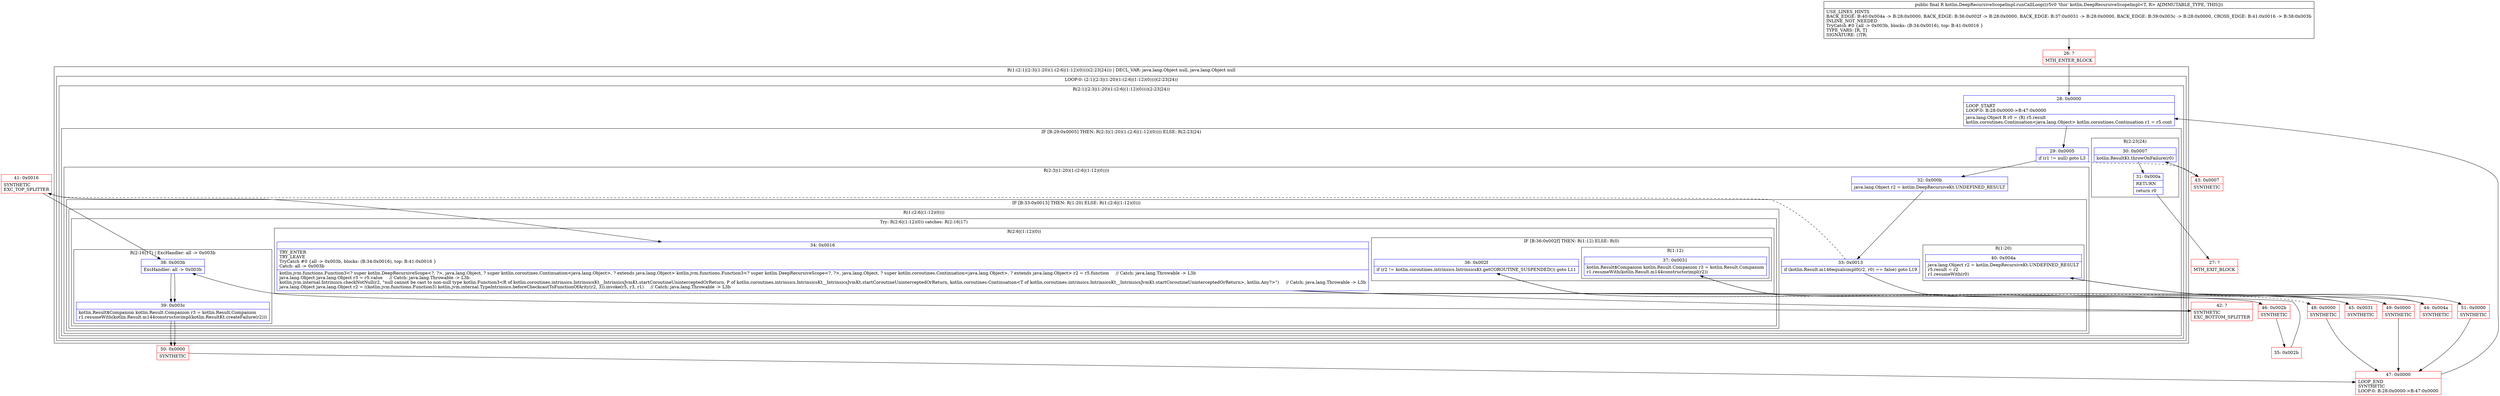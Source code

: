 digraph "CFG forkotlin.DeepRecursiveScopeImpl.runCallLoop()Ljava\/lang\/Object;" {
subgraph cluster_Region_1013515100 {
label = "R(1:(2:1|(2:3|(1:20)(1:(2:6|(1:12)(0))))(2:23|24))) | DECL_VAR: java.lang.Object null, java.lang.Object null\l";
node [shape=record,color=blue];
subgraph cluster_LoopRegion_722883498 {
label = "LOOP:0: (2:1|(2:3|(1:20)(1:(2:6|(1:12)(0))))(2:23|24))";
node [shape=record,color=blue];
subgraph cluster_Region_1074154913 {
label = "R(2:1|(2:3|(1:20)(1:(2:6|(1:12)(0))))(2:23|24))";
node [shape=record,color=blue];
Node_28 [shape=record,label="{28\:\ 0x0000|LOOP_START\lLOOP:0: B:28:0x0000\-\>B:47:0x0000\l|java.lang.Object R r0 = (R) r5.result\lkotlin.coroutines.Continuation\<java.lang.Object\> kotlin.coroutines.Continuation r1 = r5.cont\l}"];
subgraph cluster_IfRegion_1507806090 {
label = "IF [B:29:0x0005] THEN: R(2:3|(1:20)(1:(2:6|(1:12)(0)))) ELSE: R(2:23|24)";
node [shape=record,color=blue];
Node_29 [shape=record,label="{29\:\ 0x0005|if (r1 != null) goto L3\l}"];
subgraph cluster_Region_733815093 {
label = "R(2:3|(1:20)(1:(2:6|(1:12)(0))))";
node [shape=record,color=blue];
Node_32 [shape=record,label="{32\:\ 0x000b|java.lang.Object r2 = kotlin.DeepRecursiveKt.UNDEFINED_RESULT\l}"];
subgraph cluster_IfRegion_1246469546 {
label = "IF [B:33:0x0013] THEN: R(1:20) ELSE: R(1:(2:6|(1:12)(0)))";
node [shape=record,color=blue];
Node_33 [shape=record,label="{33\:\ 0x0013|if (kotlin.Result.m146equalsimpl0(r2, r0) == false) goto L19\l}"];
subgraph cluster_Region_190485807 {
label = "R(1:20)";
node [shape=record,color=blue];
Node_40 [shape=record,label="{40\:\ 0x004a|java.lang.Object r2 = kotlin.DeepRecursiveKt.UNDEFINED_RESULT\lr5.result = r2\lr1.resumeWith(r0)\l}"];
}
subgraph cluster_Region_1908465673 {
label = "R(1:(2:6|(1:12)(0)))";
node [shape=record,color=blue];
subgraph cluster_TryCatchRegion_427728852 {
label = "Try: R(2:6|(1:12)(0)) catches: R(2:16|17)";
node [shape=record,color=blue];
subgraph cluster_Region_1341074390 {
label = "R(2:6|(1:12)(0))";
node [shape=record,color=blue];
Node_34 [shape=record,label="{34\:\ 0x0016|TRY_ENTER\lTRY_LEAVE\lTryCatch #0 \{all \-\> 0x003b, blocks: (B:34:0x0016), top: B:41:0x0016 \}\lCatch: all \-\> 0x003b\l|kotlin.jvm.functions.Function3\<? super kotlin.DeepRecursiveScope\<?, ?\>, java.lang.Object, ? super kotlin.coroutines.Continuation\<java.lang.Object\>, ? extends java.lang.Object\> kotlin.jvm.functions.Function3\<? super kotlin.DeepRecursiveScope\<?, ?\>, java.lang.Object, ? super kotlin.coroutines.Continuation\<java.lang.Object\>, ? extends java.lang.Object\> r2 = r5.function     \/\/ Catch: java.lang.Throwable \-\> L3b\ljava.lang.Object java.lang.Object r3 = r5.value     \/\/ Catch: java.lang.Throwable \-\> L3b\lkotlin.jvm.internal.Intrinsics.checkNotNull(r2, \"null cannot be cast to non\-null type kotlin.Function3\<R of kotlin.coroutines.intrinsics.IntrinsicsKt__IntrinsicsJvmKt.startCoroutineUninterceptedOrReturn, P of kotlin.coroutines.intrinsics.IntrinsicsKt__IntrinsicsJvmKt.startCoroutineUninterceptedOrReturn, kotlin.coroutines.Continuation\<T of kotlin.coroutines.intrinsics.IntrinsicsKt__IntrinsicsJvmKt.startCoroutineUninterceptedOrReturn\>, kotlin.Any?\>\")     \/\/ Catch: java.lang.Throwable \-\> L3b\ljava.lang.Object java.lang.Object r2 = ((kotlin.jvm.functions.Function3) kotlin.jvm.internal.TypeIntrinsics.beforeCheckcastToFunctionOfArity(r2, 3)).invoke(r5, r3, r1)     \/\/ Catch: java.lang.Throwable \-\> L3b\l}"];
subgraph cluster_IfRegion_498732559 {
label = "IF [B:36:0x002f] THEN: R(1:12) ELSE: R(0)";
node [shape=record,color=blue];
Node_36 [shape=record,label="{36\:\ 0x002f|if (r2 != kotlin.coroutines.intrinsics.IntrinsicsKt.getCOROUTINE_SUSPENDED()) goto L11\l}"];
subgraph cluster_Region_281226473 {
label = "R(1:12)";
node [shape=record,color=blue];
Node_37 [shape=record,label="{37\:\ 0x0031|kotlin.Result$Companion kotlin.Result.Companion r3 = kotlin.Result.Companion\lr1.resumeWith(kotlin.Result.m144constructorimpl(r2))\l}"];
}
subgraph cluster_Region_1845042244 {
label = "R(0)";
node [shape=record,color=blue];
}
}
}
subgraph cluster_Region_144550071 {
label = "R(2:16|17) | ExcHandler: all \-\> 0x003b\l";
node [shape=record,color=blue];
Node_38 [shape=record,label="{38\:\ 0x003b|ExcHandler: all \-\> 0x003b\l}"];
Node_39 [shape=record,label="{39\:\ 0x003c|kotlin.Result$Companion kotlin.Result.Companion r3 = kotlin.Result.Companion\lr1.resumeWith(kotlin.Result.m144constructorimpl(kotlin.ResultKt.createFailure(r2)))\l}"];
}
}
}
}
}
subgraph cluster_Region_726036486 {
label = "R(2:23|24)";
node [shape=record,color=blue];
Node_30 [shape=record,label="{30\:\ 0x0007|kotlin.ResultKt.throwOnFailure(r0)\l}"];
Node_31 [shape=record,label="{31\:\ 0x000a|RETURN\l|return r0\l}"];
}
}
}
}
}
subgraph cluster_Region_144550071 {
label = "R(2:16|17) | ExcHandler: all \-\> 0x003b\l";
node [shape=record,color=blue];
Node_38 [shape=record,label="{38\:\ 0x003b|ExcHandler: all \-\> 0x003b\l}"];
Node_39 [shape=record,label="{39\:\ 0x003c|kotlin.Result$Companion kotlin.Result.Companion r3 = kotlin.Result.Companion\lr1.resumeWith(kotlin.Result.m144constructorimpl(kotlin.ResultKt.createFailure(r2)))\l}"];
}
Node_26 [shape=record,color=red,label="{26\:\ ?|MTH_ENTER_BLOCK\l}"];
Node_41 [shape=record,color=red,label="{41\:\ 0x0016|SYNTHETIC\lEXC_TOP_SPLITTER\l}"];
Node_42 [shape=record,color=red,label="{42\:\ ?|SYNTHETIC\lEXC_BOTTOM_SPLITTER\l}"];
Node_46 [shape=record,color=red,label="{46\:\ 0x002b|SYNTHETIC\l}"];
Node_35 [shape=record,color=red,label="{35\:\ 0x002b}"];
Node_45 [shape=record,color=red,label="{45\:\ 0x0031|SYNTHETIC\l}"];
Node_49 [shape=record,color=red,label="{49\:\ 0x0000|SYNTHETIC\l}"];
Node_47 [shape=record,color=red,label="{47\:\ 0x0000|LOOP_END\lSYNTHETIC\lLOOP:0: B:28:0x0000\-\>B:47:0x0000\l}"];
Node_48 [shape=record,color=red,label="{48\:\ 0x0000|SYNTHETIC\l}"];
Node_50 [shape=record,color=red,label="{50\:\ 0x0000|SYNTHETIC\l}"];
Node_44 [shape=record,color=red,label="{44\:\ 0x004a|SYNTHETIC\l}"];
Node_51 [shape=record,color=red,label="{51\:\ 0x0000|SYNTHETIC\l}"];
Node_43 [shape=record,color=red,label="{43\:\ 0x0007|SYNTHETIC\l}"];
Node_27 [shape=record,color=red,label="{27\:\ ?|MTH_EXIT_BLOCK\l}"];
MethodNode[shape=record,label="{public final R kotlin.DeepRecursiveScopeImpl.runCallLoop((r5v0 'this' kotlin.DeepRecursiveScopeImpl\<T, R\> A[IMMUTABLE_TYPE, THIS]))  | USE_LINES_HINTS\lBACK_EDGE: B:40:0x004a \-\> B:28:0x0000, BACK_EDGE: B:36:0x002f \-\> B:28:0x0000, BACK_EDGE: B:37:0x0031 \-\> B:28:0x0000, BACK_EDGE: B:39:0x003c \-\> B:28:0x0000, CROSS_EDGE: B:41:0x0016 \-\> B:38:0x003b\lINLINE_NOT_NEEDED\lTryCatch #0 \{all \-\> 0x003b, blocks: (B:34:0x0016), top: B:41:0x0016 \}\lTYPE_VARS: [R, T]\lSIGNATURE: ()TR;\l}"];
MethodNode -> Node_26;Node_28 -> Node_29;
Node_29 -> Node_32;
Node_29 -> Node_43[style=dashed];
Node_32 -> Node_33;
Node_33 -> Node_41[style=dashed];
Node_33 -> Node_44;
Node_40 -> Node_51;
Node_34 -> Node_42;
Node_34 -> Node_46;
Node_36 -> Node_45;
Node_36 -> Node_48[style=dashed];
Node_37 -> Node_49;
Node_38 -> Node_39;
Node_39 -> Node_50;
Node_30 -> Node_31;
Node_31 -> Node_27;
Node_38 -> Node_39;
Node_39 -> Node_50;
Node_26 -> Node_28;
Node_41 -> Node_34;
Node_41 -> Node_38;
Node_42 -> Node_38;
Node_46 -> Node_35;
Node_35 -> Node_36;
Node_45 -> Node_37;
Node_49 -> Node_47;
Node_47 -> Node_28;
Node_48 -> Node_47;
Node_50 -> Node_47;
Node_44 -> Node_40;
Node_51 -> Node_47;
Node_43 -> Node_30;
}

